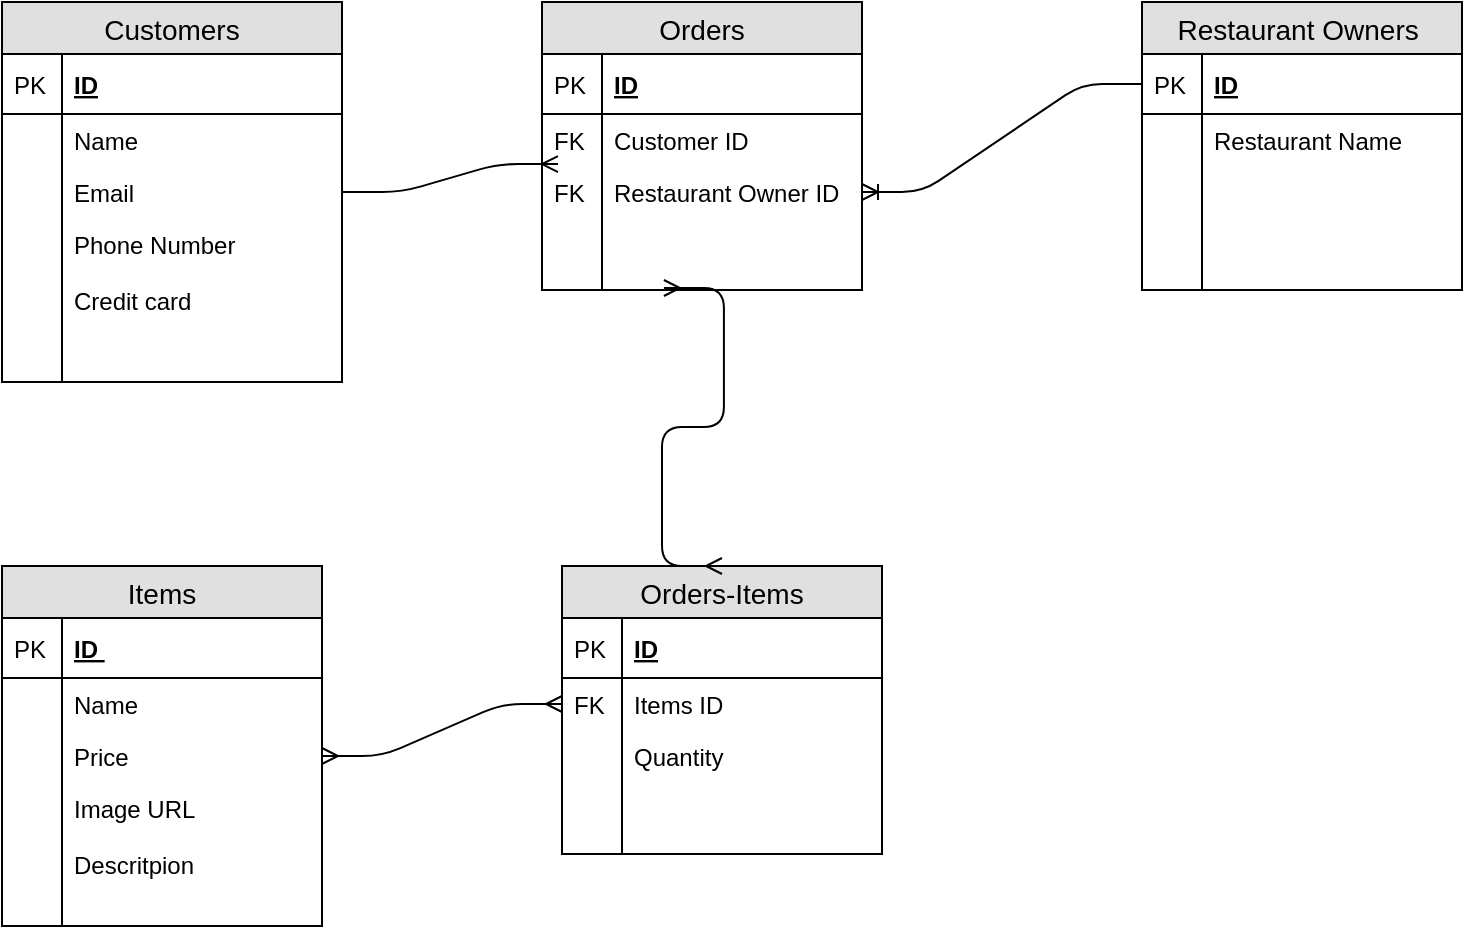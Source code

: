 <mxfile version="12.2.6" type="github" pages="1"><diagram id="Lx5YySFAtwV7b6UrVk1k" name="Page-1"><mxGraphModel dx="1408" dy="762" grid="1" gridSize="10" guides="1" tooltips="1" connect="1" arrows="1" fold="1" page="1" pageScale="1" pageWidth="850" pageHeight="1100" math="0" shadow="0"><root><mxCell id="0"/><mxCell id="1" parent="0"/><mxCell id="30LIIst925TqFLJe8oU4-21" value="Customers" style="swimlane;fontStyle=0;childLayout=stackLayout;horizontal=1;startSize=26;fillColor=#e0e0e0;horizontalStack=0;resizeParent=1;resizeParentMax=0;resizeLast=0;collapsible=1;marginBottom=0;swimlaneFillColor=#ffffff;align=center;fontSize=14;" vertex="1" parent="1"><mxGeometry x="70" y="38" width="170" height="190" as="geometry"/></mxCell><mxCell id="30LIIst925TqFLJe8oU4-22" value="ID" style="shape=partialRectangle;top=0;left=0;right=0;bottom=1;align=left;verticalAlign=middle;fillColor=none;spacingLeft=34;spacingRight=4;overflow=hidden;rotatable=0;points=[[0,0.5],[1,0.5]];portConstraint=eastwest;dropTarget=0;fontStyle=5;fontSize=12;" vertex="1" parent="30LIIst925TqFLJe8oU4-21"><mxGeometry y="26" width="170" height="30" as="geometry"/></mxCell><mxCell id="30LIIst925TqFLJe8oU4-23" value="PK" style="shape=partialRectangle;top=0;left=0;bottom=0;fillColor=none;align=left;verticalAlign=middle;spacingLeft=4;spacingRight=4;overflow=hidden;rotatable=0;points=[];portConstraint=eastwest;part=1;fontSize=12;" vertex="1" connectable="0" parent="30LIIst925TqFLJe8oU4-22"><mxGeometry width="30" height="30" as="geometry"/></mxCell><mxCell id="30LIIst925TqFLJe8oU4-24" value="Name" style="shape=partialRectangle;top=0;left=0;right=0;bottom=0;align=left;verticalAlign=top;fillColor=none;spacingLeft=34;spacingRight=4;overflow=hidden;rotatable=0;points=[[0,0.5],[1,0.5]];portConstraint=eastwest;dropTarget=0;fontSize=12;" vertex="1" parent="30LIIst925TqFLJe8oU4-21"><mxGeometry y="56" width="170" height="26" as="geometry"/></mxCell><mxCell id="30LIIst925TqFLJe8oU4-25" value="" style="shape=partialRectangle;top=0;left=0;bottom=0;fillColor=none;align=left;verticalAlign=top;spacingLeft=4;spacingRight=4;overflow=hidden;rotatable=0;points=[];portConstraint=eastwest;part=1;fontSize=12;" vertex="1" connectable="0" parent="30LIIst925TqFLJe8oU4-24"><mxGeometry width="30" height="26" as="geometry"/></mxCell><mxCell id="30LIIst925TqFLJe8oU4-26" value="Email" style="shape=partialRectangle;top=0;left=0;right=0;bottom=0;align=left;verticalAlign=top;fillColor=none;spacingLeft=34;spacingRight=4;overflow=hidden;rotatable=0;points=[[0,0.5],[1,0.5]];portConstraint=eastwest;dropTarget=0;fontSize=12;" vertex="1" parent="30LIIst925TqFLJe8oU4-21"><mxGeometry y="82" width="170" height="26" as="geometry"/></mxCell><mxCell id="30LIIst925TqFLJe8oU4-27" value="" style="shape=partialRectangle;top=0;left=0;bottom=0;fillColor=none;align=left;verticalAlign=top;spacingLeft=4;spacingRight=4;overflow=hidden;rotatable=0;points=[];portConstraint=eastwest;part=1;fontSize=12;" vertex="1" connectable="0" parent="30LIIst925TqFLJe8oU4-26"><mxGeometry width="30" height="26" as="geometry"/></mxCell><mxCell id="30LIIst925TqFLJe8oU4-28" value="Phone Number &#10;&#10;Credit card " style="shape=partialRectangle;top=0;left=0;right=0;bottom=0;align=left;verticalAlign=top;fillColor=none;spacingLeft=34;spacingRight=4;overflow=hidden;rotatable=0;points=[[0,0.5],[1,0.5]];portConstraint=eastwest;dropTarget=0;fontSize=12;" vertex="1" parent="30LIIst925TqFLJe8oU4-21"><mxGeometry y="108" width="170" height="52" as="geometry"/></mxCell><mxCell id="30LIIst925TqFLJe8oU4-29" value="" style="shape=partialRectangle;top=0;left=0;bottom=0;fillColor=none;align=left;verticalAlign=top;spacingLeft=4;spacingRight=4;overflow=hidden;rotatable=0;points=[];portConstraint=eastwest;part=1;fontSize=12;" vertex="1" connectable="0" parent="30LIIst925TqFLJe8oU4-28"><mxGeometry width="30" height="52" as="geometry"/></mxCell><mxCell id="30LIIst925TqFLJe8oU4-30" value="" style="shape=partialRectangle;top=0;left=0;right=0;bottom=0;align=left;verticalAlign=top;fillColor=none;spacingLeft=34;spacingRight=4;overflow=hidden;rotatable=0;points=[[0,0.5],[1,0.5]];portConstraint=eastwest;dropTarget=0;fontSize=12;" vertex="1" parent="30LIIst925TqFLJe8oU4-21"><mxGeometry y="160" width="170" height="30" as="geometry"/></mxCell><mxCell id="30LIIst925TqFLJe8oU4-31" value="" style="shape=partialRectangle;top=0;left=0;bottom=0;fillColor=none;align=left;verticalAlign=top;spacingLeft=4;spacingRight=4;overflow=hidden;rotatable=0;points=[];portConstraint=eastwest;part=1;fontSize=12;" vertex="1" connectable="0" parent="30LIIst925TqFLJe8oU4-30"><mxGeometry width="30" height="30" as="geometry"/></mxCell><mxCell id="30LIIst925TqFLJe8oU4-32" value="Items" style="swimlane;fontStyle=0;childLayout=stackLayout;horizontal=1;startSize=26;fillColor=#e0e0e0;horizontalStack=0;resizeParent=1;resizeParentMax=0;resizeLast=0;collapsible=1;marginBottom=0;swimlaneFillColor=#ffffff;align=center;fontSize=14;" vertex="1" parent="1"><mxGeometry x="70" y="320" width="160" height="180" as="geometry"/></mxCell><mxCell id="30LIIst925TqFLJe8oU4-33" value="ID " style="shape=partialRectangle;top=0;left=0;right=0;bottom=1;align=left;verticalAlign=middle;fillColor=none;spacingLeft=34;spacingRight=4;overflow=hidden;rotatable=0;points=[[0,0.5],[1,0.5]];portConstraint=eastwest;dropTarget=0;fontStyle=5;fontSize=12;" vertex="1" parent="30LIIst925TqFLJe8oU4-32"><mxGeometry y="26" width="160" height="30" as="geometry"/></mxCell><mxCell id="30LIIst925TqFLJe8oU4-34" value="PK" style="shape=partialRectangle;top=0;left=0;bottom=0;fillColor=none;align=left;verticalAlign=middle;spacingLeft=4;spacingRight=4;overflow=hidden;rotatable=0;points=[];portConstraint=eastwest;part=1;fontSize=12;" vertex="1" connectable="0" parent="30LIIst925TqFLJe8oU4-33"><mxGeometry width="30" height="30" as="geometry"/></mxCell><mxCell id="30LIIst925TqFLJe8oU4-35" value="Name " style="shape=partialRectangle;top=0;left=0;right=0;bottom=0;align=left;verticalAlign=top;fillColor=none;spacingLeft=34;spacingRight=4;overflow=hidden;rotatable=0;points=[[0,0.5],[1,0.5]];portConstraint=eastwest;dropTarget=0;fontSize=12;" vertex="1" parent="30LIIst925TqFLJe8oU4-32"><mxGeometry y="56" width="160" height="26" as="geometry"/></mxCell><mxCell id="30LIIst925TqFLJe8oU4-36" value="" style="shape=partialRectangle;top=0;left=0;bottom=0;fillColor=none;align=left;verticalAlign=top;spacingLeft=4;spacingRight=4;overflow=hidden;rotatable=0;points=[];portConstraint=eastwest;part=1;fontSize=12;" vertex="1" connectable="0" parent="30LIIst925TqFLJe8oU4-35"><mxGeometry width="30" height="26" as="geometry"/></mxCell><mxCell id="30LIIst925TqFLJe8oU4-37" value="Price " style="shape=partialRectangle;top=0;left=0;right=0;bottom=0;align=left;verticalAlign=top;fillColor=none;spacingLeft=34;spacingRight=4;overflow=hidden;rotatable=0;points=[[0,0.5],[1,0.5]];portConstraint=eastwest;dropTarget=0;fontSize=12;" vertex="1" parent="30LIIst925TqFLJe8oU4-32"><mxGeometry y="82" width="160" height="26" as="geometry"/></mxCell><mxCell id="30LIIst925TqFLJe8oU4-38" value="" style="shape=partialRectangle;top=0;left=0;bottom=0;fillColor=none;align=left;verticalAlign=top;spacingLeft=4;spacingRight=4;overflow=hidden;rotatable=0;points=[];portConstraint=eastwest;part=1;fontSize=12;" vertex="1" connectable="0" parent="30LIIst925TqFLJe8oU4-37"><mxGeometry width="30" height="26" as="geometry"/></mxCell><mxCell id="30LIIst925TqFLJe8oU4-39" value="Image URL&#10;&#10;Descritpion" style="shape=partialRectangle;top=0;left=0;right=0;bottom=0;align=left;verticalAlign=top;fillColor=none;spacingLeft=34;spacingRight=4;overflow=hidden;rotatable=0;points=[[0,0.5],[1,0.5]];portConstraint=eastwest;dropTarget=0;fontSize=12;" vertex="1" parent="30LIIst925TqFLJe8oU4-32"><mxGeometry y="108" width="160" height="62" as="geometry"/></mxCell><mxCell id="30LIIst925TqFLJe8oU4-40" value="" style="shape=partialRectangle;top=0;left=0;bottom=0;fillColor=none;align=left;verticalAlign=top;spacingLeft=4;spacingRight=4;overflow=hidden;rotatable=0;points=[];portConstraint=eastwest;part=1;fontSize=12;" vertex="1" connectable="0" parent="30LIIst925TqFLJe8oU4-39"><mxGeometry width="30" height="62" as="geometry"/></mxCell><mxCell id="30LIIst925TqFLJe8oU4-41" value="" style="shape=partialRectangle;top=0;left=0;right=0;bottom=0;align=left;verticalAlign=top;fillColor=none;spacingLeft=34;spacingRight=4;overflow=hidden;rotatable=0;points=[[0,0.5],[1,0.5]];portConstraint=eastwest;dropTarget=0;fontSize=12;" vertex="1" parent="30LIIst925TqFLJe8oU4-32"><mxGeometry y="170" width="160" height="10" as="geometry"/></mxCell><mxCell id="30LIIst925TqFLJe8oU4-42" value="" style="shape=partialRectangle;top=0;left=0;bottom=0;fillColor=none;align=left;verticalAlign=top;spacingLeft=4;spacingRight=4;overflow=hidden;rotatable=0;points=[];portConstraint=eastwest;part=1;fontSize=12;" vertex="1" connectable="0" parent="30LIIst925TqFLJe8oU4-41"><mxGeometry width="30" height="10" as="geometry"/></mxCell><mxCell id="30LIIst925TqFLJe8oU4-44" value="Orders" style="swimlane;fontStyle=0;childLayout=stackLayout;horizontal=1;startSize=26;fillColor=#e0e0e0;horizontalStack=0;resizeParent=1;resizeParentMax=0;resizeLast=0;collapsible=1;marginBottom=0;swimlaneFillColor=#ffffff;align=center;fontSize=14;" vertex="1" parent="1"><mxGeometry x="340" y="38" width="160" height="144" as="geometry"/></mxCell><mxCell id="30LIIst925TqFLJe8oU4-45" value="ID" style="shape=partialRectangle;top=0;left=0;right=0;bottom=1;align=left;verticalAlign=middle;fillColor=none;spacingLeft=34;spacingRight=4;overflow=hidden;rotatable=0;points=[[0,0.5],[1,0.5]];portConstraint=eastwest;dropTarget=0;fontStyle=5;fontSize=12;" vertex="1" parent="30LIIst925TqFLJe8oU4-44"><mxGeometry y="26" width="160" height="30" as="geometry"/></mxCell><mxCell id="30LIIst925TqFLJe8oU4-46" value="PK" style="shape=partialRectangle;top=0;left=0;bottom=0;fillColor=none;align=left;verticalAlign=middle;spacingLeft=4;spacingRight=4;overflow=hidden;rotatable=0;points=[];portConstraint=eastwest;part=1;fontSize=12;" vertex="1" connectable="0" parent="30LIIst925TqFLJe8oU4-45"><mxGeometry width="30" height="30" as="geometry"/></mxCell><mxCell id="30LIIst925TqFLJe8oU4-47" value="Customer ID" style="shape=partialRectangle;top=0;left=0;right=0;bottom=0;align=left;verticalAlign=top;fillColor=none;spacingLeft=34;spacingRight=4;overflow=hidden;rotatable=0;points=[[0,0.5],[1,0.5]];portConstraint=eastwest;dropTarget=0;fontSize=12;" vertex="1" parent="30LIIst925TqFLJe8oU4-44"><mxGeometry y="56" width="160" height="26" as="geometry"/></mxCell><mxCell id="30LIIst925TqFLJe8oU4-48" value="FK" style="shape=partialRectangle;top=0;left=0;bottom=0;fillColor=none;align=left;verticalAlign=top;spacingLeft=4;spacingRight=4;overflow=hidden;rotatable=0;points=[];portConstraint=eastwest;part=1;fontSize=12;" vertex="1" connectable="0" parent="30LIIst925TqFLJe8oU4-47"><mxGeometry width="30" height="26" as="geometry"/></mxCell><mxCell id="30LIIst925TqFLJe8oU4-49" value="Restaurant Owner ID" style="shape=partialRectangle;top=0;left=0;right=0;bottom=0;align=left;verticalAlign=top;fillColor=none;spacingLeft=34;spacingRight=4;overflow=hidden;rotatable=0;points=[[0,0.5],[1,0.5]];portConstraint=eastwest;dropTarget=0;fontSize=12;" vertex="1" parent="30LIIst925TqFLJe8oU4-44"><mxGeometry y="82" width="160" height="26" as="geometry"/></mxCell><mxCell id="30LIIst925TqFLJe8oU4-50" value="FK" style="shape=partialRectangle;top=0;left=0;bottom=0;fillColor=none;align=left;verticalAlign=top;spacingLeft=4;spacingRight=4;overflow=hidden;rotatable=0;points=[];portConstraint=eastwest;part=1;fontSize=12;" vertex="1" connectable="0" parent="30LIIst925TqFLJe8oU4-49"><mxGeometry width="30" height="26" as="geometry"/></mxCell><mxCell id="30LIIst925TqFLJe8oU4-51" value="" style="shape=partialRectangle;top=0;left=0;right=0;bottom=0;align=left;verticalAlign=top;fillColor=none;spacingLeft=34;spacingRight=4;overflow=hidden;rotatable=0;points=[[0,0.5],[1,0.5]];portConstraint=eastwest;dropTarget=0;fontSize=12;" vertex="1" parent="30LIIst925TqFLJe8oU4-44"><mxGeometry y="108" width="160" height="26" as="geometry"/></mxCell><mxCell id="30LIIst925TqFLJe8oU4-52" value="" style="shape=partialRectangle;top=0;left=0;bottom=0;fillColor=none;align=left;verticalAlign=top;spacingLeft=4;spacingRight=4;overflow=hidden;rotatable=0;points=[];portConstraint=eastwest;part=1;fontSize=12;" vertex="1" connectable="0" parent="30LIIst925TqFLJe8oU4-51"><mxGeometry width="30" height="26" as="geometry"/></mxCell><mxCell id="30LIIst925TqFLJe8oU4-53" value="" style="shape=partialRectangle;top=0;left=0;right=0;bottom=0;align=left;verticalAlign=top;fillColor=none;spacingLeft=34;spacingRight=4;overflow=hidden;rotatable=0;points=[[0,0.5],[1,0.5]];portConstraint=eastwest;dropTarget=0;fontSize=12;" vertex="1" parent="30LIIst925TqFLJe8oU4-44"><mxGeometry y="134" width="160" height="10" as="geometry"/></mxCell><mxCell id="30LIIst925TqFLJe8oU4-54" value="" style="shape=partialRectangle;top=0;left=0;bottom=0;fillColor=none;align=left;verticalAlign=top;spacingLeft=4;spacingRight=4;overflow=hidden;rotatable=0;points=[];portConstraint=eastwest;part=1;fontSize=12;" vertex="1" connectable="0" parent="30LIIst925TqFLJe8oU4-53"><mxGeometry width="30" height="10" as="geometry"/></mxCell><mxCell id="30LIIst925TqFLJe8oU4-55" value="Restaurant Owners " style="swimlane;fontStyle=0;childLayout=stackLayout;horizontal=1;startSize=26;fillColor=#e0e0e0;horizontalStack=0;resizeParent=1;resizeParentMax=0;resizeLast=0;collapsible=1;marginBottom=0;swimlaneFillColor=#ffffff;align=center;fontSize=14;" vertex="1" parent="1"><mxGeometry x="640" y="38" width="160" height="144" as="geometry"/></mxCell><mxCell id="30LIIst925TqFLJe8oU4-56" value="ID" style="shape=partialRectangle;top=0;left=0;right=0;bottom=1;align=left;verticalAlign=middle;fillColor=none;spacingLeft=34;spacingRight=4;overflow=hidden;rotatable=0;points=[[0,0.5],[1,0.5]];portConstraint=eastwest;dropTarget=0;fontStyle=5;fontSize=12;" vertex="1" parent="30LIIst925TqFLJe8oU4-55"><mxGeometry y="26" width="160" height="30" as="geometry"/></mxCell><mxCell id="30LIIst925TqFLJe8oU4-57" value="PK" style="shape=partialRectangle;top=0;left=0;bottom=0;fillColor=none;align=left;verticalAlign=middle;spacingLeft=4;spacingRight=4;overflow=hidden;rotatable=0;points=[];portConstraint=eastwest;part=1;fontSize=12;" vertex="1" connectable="0" parent="30LIIst925TqFLJe8oU4-56"><mxGeometry width="30" height="30" as="geometry"/></mxCell><mxCell id="30LIIst925TqFLJe8oU4-58" value="Restaurant Name " style="shape=partialRectangle;top=0;left=0;right=0;bottom=0;align=left;verticalAlign=top;fillColor=none;spacingLeft=34;spacingRight=4;overflow=hidden;rotatable=0;points=[[0,0.5],[1,0.5]];portConstraint=eastwest;dropTarget=0;fontSize=12;" vertex="1" parent="30LIIst925TqFLJe8oU4-55"><mxGeometry y="56" width="160" height="26" as="geometry"/></mxCell><mxCell id="30LIIst925TqFLJe8oU4-59" value="" style="shape=partialRectangle;top=0;left=0;bottom=0;fillColor=none;align=left;verticalAlign=top;spacingLeft=4;spacingRight=4;overflow=hidden;rotatable=0;points=[];portConstraint=eastwest;part=1;fontSize=12;" vertex="1" connectable="0" parent="30LIIst925TqFLJe8oU4-58"><mxGeometry width="30" height="26" as="geometry"/></mxCell><mxCell id="30LIIst925TqFLJe8oU4-60" value="" style="shape=partialRectangle;top=0;left=0;right=0;bottom=0;align=left;verticalAlign=top;fillColor=none;spacingLeft=34;spacingRight=4;overflow=hidden;rotatable=0;points=[[0,0.5],[1,0.5]];portConstraint=eastwest;dropTarget=0;fontSize=12;" vertex="1" parent="30LIIst925TqFLJe8oU4-55"><mxGeometry y="82" width="160" height="26" as="geometry"/></mxCell><mxCell id="30LIIst925TqFLJe8oU4-61" value="" style="shape=partialRectangle;top=0;left=0;bottom=0;fillColor=none;align=left;verticalAlign=top;spacingLeft=4;spacingRight=4;overflow=hidden;rotatable=0;points=[];portConstraint=eastwest;part=1;fontSize=12;" vertex="1" connectable="0" parent="30LIIst925TqFLJe8oU4-60"><mxGeometry width="30" height="26" as="geometry"/></mxCell><mxCell id="30LIIst925TqFLJe8oU4-62" value="" style="shape=partialRectangle;top=0;left=0;right=0;bottom=0;align=left;verticalAlign=top;fillColor=none;spacingLeft=34;spacingRight=4;overflow=hidden;rotatable=0;points=[[0,0.5],[1,0.5]];portConstraint=eastwest;dropTarget=0;fontSize=12;" vertex="1" parent="30LIIst925TqFLJe8oU4-55"><mxGeometry y="108" width="160" height="26" as="geometry"/></mxCell><mxCell id="30LIIst925TqFLJe8oU4-63" value="" style="shape=partialRectangle;top=0;left=0;bottom=0;fillColor=none;align=left;verticalAlign=top;spacingLeft=4;spacingRight=4;overflow=hidden;rotatable=0;points=[];portConstraint=eastwest;part=1;fontSize=12;" vertex="1" connectable="0" parent="30LIIst925TqFLJe8oU4-62"><mxGeometry width="30" height="26" as="geometry"/></mxCell><mxCell id="30LIIst925TqFLJe8oU4-64" value="" style="shape=partialRectangle;top=0;left=0;right=0;bottom=0;align=left;verticalAlign=top;fillColor=none;spacingLeft=34;spacingRight=4;overflow=hidden;rotatable=0;points=[[0,0.5],[1,0.5]];portConstraint=eastwest;dropTarget=0;fontSize=12;" vertex="1" parent="30LIIst925TqFLJe8oU4-55"><mxGeometry y="134" width="160" height="10" as="geometry"/></mxCell><mxCell id="30LIIst925TqFLJe8oU4-65" value="" style="shape=partialRectangle;top=0;left=0;bottom=0;fillColor=none;align=left;verticalAlign=top;spacingLeft=4;spacingRight=4;overflow=hidden;rotatable=0;points=[];portConstraint=eastwest;part=1;fontSize=12;" vertex="1" connectable="0" parent="30LIIst925TqFLJe8oU4-64"><mxGeometry width="30" height="10" as="geometry"/></mxCell><mxCell id="30LIIst925TqFLJe8oU4-66" value="Orders-Items" style="swimlane;fontStyle=0;childLayout=stackLayout;horizontal=1;startSize=26;fillColor=#e0e0e0;horizontalStack=0;resizeParent=1;resizeParentMax=0;resizeLast=0;collapsible=1;marginBottom=0;swimlaneFillColor=#ffffff;align=center;fontSize=14;" vertex="1" parent="1"><mxGeometry x="350" y="320" width="160" height="144" as="geometry"/></mxCell><mxCell id="30LIIst925TqFLJe8oU4-67" value="ID" style="shape=partialRectangle;top=0;left=0;right=0;bottom=1;align=left;verticalAlign=middle;fillColor=none;spacingLeft=34;spacingRight=4;overflow=hidden;rotatable=0;points=[[0,0.5],[1,0.5]];portConstraint=eastwest;dropTarget=0;fontStyle=5;fontSize=12;" vertex="1" parent="30LIIst925TqFLJe8oU4-66"><mxGeometry y="26" width="160" height="30" as="geometry"/></mxCell><mxCell id="30LIIst925TqFLJe8oU4-68" value="PK" style="shape=partialRectangle;top=0;left=0;bottom=0;fillColor=none;align=left;verticalAlign=middle;spacingLeft=4;spacingRight=4;overflow=hidden;rotatable=0;points=[];portConstraint=eastwest;part=1;fontSize=12;" vertex="1" connectable="0" parent="30LIIst925TqFLJe8oU4-67"><mxGeometry width="30" height="30" as="geometry"/></mxCell><mxCell id="30LIIst925TqFLJe8oU4-69" value="Items ID" style="shape=partialRectangle;top=0;left=0;right=0;bottom=0;align=left;verticalAlign=top;fillColor=none;spacingLeft=34;spacingRight=4;overflow=hidden;rotatable=0;points=[[0,0.5],[1,0.5]];portConstraint=eastwest;dropTarget=0;fontSize=12;" vertex="1" parent="30LIIst925TqFLJe8oU4-66"><mxGeometry y="56" width="160" height="26" as="geometry"/></mxCell><mxCell id="30LIIst925TqFLJe8oU4-70" value="FK" style="shape=partialRectangle;top=0;left=0;bottom=0;fillColor=none;align=left;verticalAlign=top;spacingLeft=4;spacingRight=4;overflow=hidden;rotatable=0;points=[];portConstraint=eastwest;part=1;fontSize=12;" vertex="1" connectable="0" parent="30LIIst925TqFLJe8oU4-69"><mxGeometry width="30" height="26" as="geometry"/></mxCell><mxCell id="30LIIst925TqFLJe8oU4-71" value="Quantity" style="shape=partialRectangle;top=0;left=0;right=0;bottom=0;align=left;verticalAlign=top;fillColor=none;spacingLeft=34;spacingRight=4;overflow=hidden;rotatable=0;points=[[0,0.5],[1,0.5]];portConstraint=eastwest;dropTarget=0;fontSize=12;" vertex="1" parent="30LIIst925TqFLJe8oU4-66"><mxGeometry y="82" width="160" height="26" as="geometry"/></mxCell><mxCell id="30LIIst925TqFLJe8oU4-72" value="" style="shape=partialRectangle;top=0;left=0;bottom=0;fillColor=none;align=left;verticalAlign=top;spacingLeft=4;spacingRight=4;overflow=hidden;rotatable=0;points=[];portConstraint=eastwest;part=1;fontSize=12;" vertex="1" connectable="0" parent="30LIIst925TqFLJe8oU4-71"><mxGeometry width="30" height="26" as="geometry"/></mxCell><mxCell id="30LIIst925TqFLJe8oU4-73" value="" style="shape=partialRectangle;top=0;left=0;right=0;bottom=0;align=left;verticalAlign=top;fillColor=none;spacingLeft=34;spacingRight=4;overflow=hidden;rotatable=0;points=[[0,0.5],[1,0.5]];portConstraint=eastwest;dropTarget=0;fontSize=12;" vertex="1" parent="30LIIst925TqFLJe8oU4-66"><mxGeometry y="108" width="160" height="26" as="geometry"/></mxCell><mxCell id="30LIIst925TqFLJe8oU4-74" value="" style="shape=partialRectangle;top=0;left=0;bottom=0;fillColor=none;align=left;verticalAlign=top;spacingLeft=4;spacingRight=4;overflow=hidden;rotatable=0;points=[];portConstraint=eastwest;part=1;fontSize=12;" vertex="1" connectable="0" parent="30LIIst925TqFLJe8oU4-73"><mxGeometry width="30" height="26" as="geometry"/></mxCell><mxCell id="30LIIst925TqFLJe8oU4-75" value="" style="shape=partialRectangle;top=0;left=0;right=0;bottom=0;align=left;verticalAlign=top;fillColor=none;spacingLeft=34;spacingRight=4;overflow=hidden;rotatable=0;points=[[0,0.5],[1,0.5]];portConstraint=eastwest;dropTarget=0;fontSize=12;" vertex="1" parent="30LIIst925TqFLJe8oU4-66"><mxGeometry y="134" width="160" height="10" as="geometry"/></mxCell><mxCell id="30LIIst925TqFLJe8oU4-76" value="" style="shape=partialRectangle;top=0;left=0;bottom=0;fillColor=none;align=left;verticalAlign=top;spacingLeft=4;spacingRight=4;overflow=hidden;rotatable=0;points=[];portConstraint=eastwest;part=1;fontSize=12;" vertex="1" connectable="0" parent="30LIIst925TqFLJe8oU4-75"><mxGeometry width="30" height="10" as="geometry"/></mxCell><mxCell id="30LIIst925TqFLJe8oU4-77" value="" style="edgeStyle=entityRelationEdgeStyle;fontSize=12;html=1;endArrow=ERoneToMany;exitX=1;exitY=0.5;exitDx=0;exitDy=0;entryX=0.05;entryY=0.962;entryDx=0;entryDy=0;entryPerimeter=0;" edge="1" parent="1" source="30LIIst925TqFLJe8oU4-26" target="30LIIst925TqFLJe8oU4-47"><mxGeometry width="100" height="100" relative="1" as="geometry"><mxPoint x="270" y="290" as="sourcePoint"/><mxPoint x="330" y="110" as="targetPoint"/></mxGeometry></mxCell><mxCell id="30LIIst925TqFLJe8oU4-80" value="" style="edgeStyle=entityRelationEdgeStyle;fontSize=12;html=1;endArrow=ERoneToMany;" edge="1" parent="1" source="30LIIst925TqFLJe8oU4-56" target="30LIIst925TqFLJe8oU4-49"><mxGeometry width="100" height="100" relative="1" as="geometry"><mxPoint x="630" y="350" as="sourcePoint"/><mxPoint x="540" y="220" as="targetPoint"/></mxGeometry></mxCell><mxCell id="30LIIst925TqFLJe8oU4-81" value="" style="edgeStyle=entityRelationEdgeStyle;fontSize=12;html=1;endArrow=ERmany;startArrow=ERmany;entryX=0;entryY=0.5;entryDx=0;entryDy=0;exitX=1;exitY=0.5;exitDx=0;exitDy=0;" edge="1" parent="1" source="30LIIst925TqFLJe8oU4-37" target="30LIIst925TqFLJe8oU4-69"><mxGeometry width="100" height="100" relative="1" as="geometry"><mxPoint x="70" y="620" as="sourcePoint"/><mxPoint x="170" y="520" as="targetPoint"/></mxGeometry></mxCell><mxCell id="30LIIst925TqFLJe8oU4-82" value="" style="edgeStyle=entityRelationEdgeStyle;fontSize=12;html=1;endArrow=ERmany;startArrow=ERmany;exitX=0.5;exitY=0;exitDx=0;exitDy=0;entryX=0.381;entryY=0.9;entryDx=0;entryDy=0;entryPerimeter=0;" edge="1" parent="1" source="30LIIst925TqFLJe8oU4-66" target="30LIIst925TqFLJe8oU4-53"><mxGeometry width="100" height="100" relative="1" as="geometry"><mxPoint x="370" y="298" as="sourcePoint"/><mxPoint x="423" y="130" as="targetPoint"/></mxGeometry></mxCell></root></mxGraphModel></diagram></mxfile>